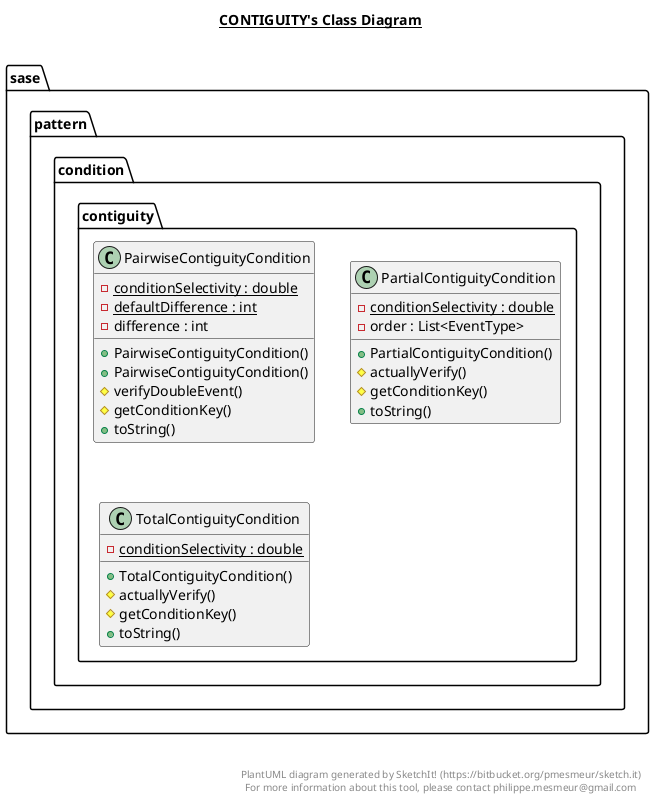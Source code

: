 @startuml

title __CONTIGUITY's Class Diagram__\n

  package sase.pattern {
    package sase.pattern.condition {
      package sase.pattern.condition.contiguity {
        class PairwiseContiguityCondition {
            {static} - conditionSelectivity : double
            {static} - defaultDifference : int
            - difference : int
            + PairwiseContiguityCondition()
            + PairwiseContiguityCondition()
            # verifyDoubleEvent()
            # getConditionKey()
            + toString()
        }
      }
    }
  }
  

  package sase.pattern {
    package sase.pattern.condition {
      package sase.pattern.condition.contiguity {
        class PartialContiguityCondition {
            {static} - conditionSelectivity : double
            - order : List<EventType>
            + PartialContiguityCondition()
            # actuallyVerify()
            # getConditionKey()
            + toString()
        }
      }
    }
  }
  

  package sase.pattern {
    package sase.pattern.condition {
      package sase.pattern.condition.contiguity {
        class TotalContiguityCondition {
            {static} - conditionSelectivity : double
            + TotalContiguityCondition()
            # actuallyVerify()
            # getConditionKey()
            + toString()
        }
      }
    }
  }
  



right footer


PlantUML diagram generated by SketchIt! (https://bitbucket.org/pmesmeur/sketch.it)
For more information about this tool, please contact philippe.mesmeur@gmail.com
endfooter

@enduml
